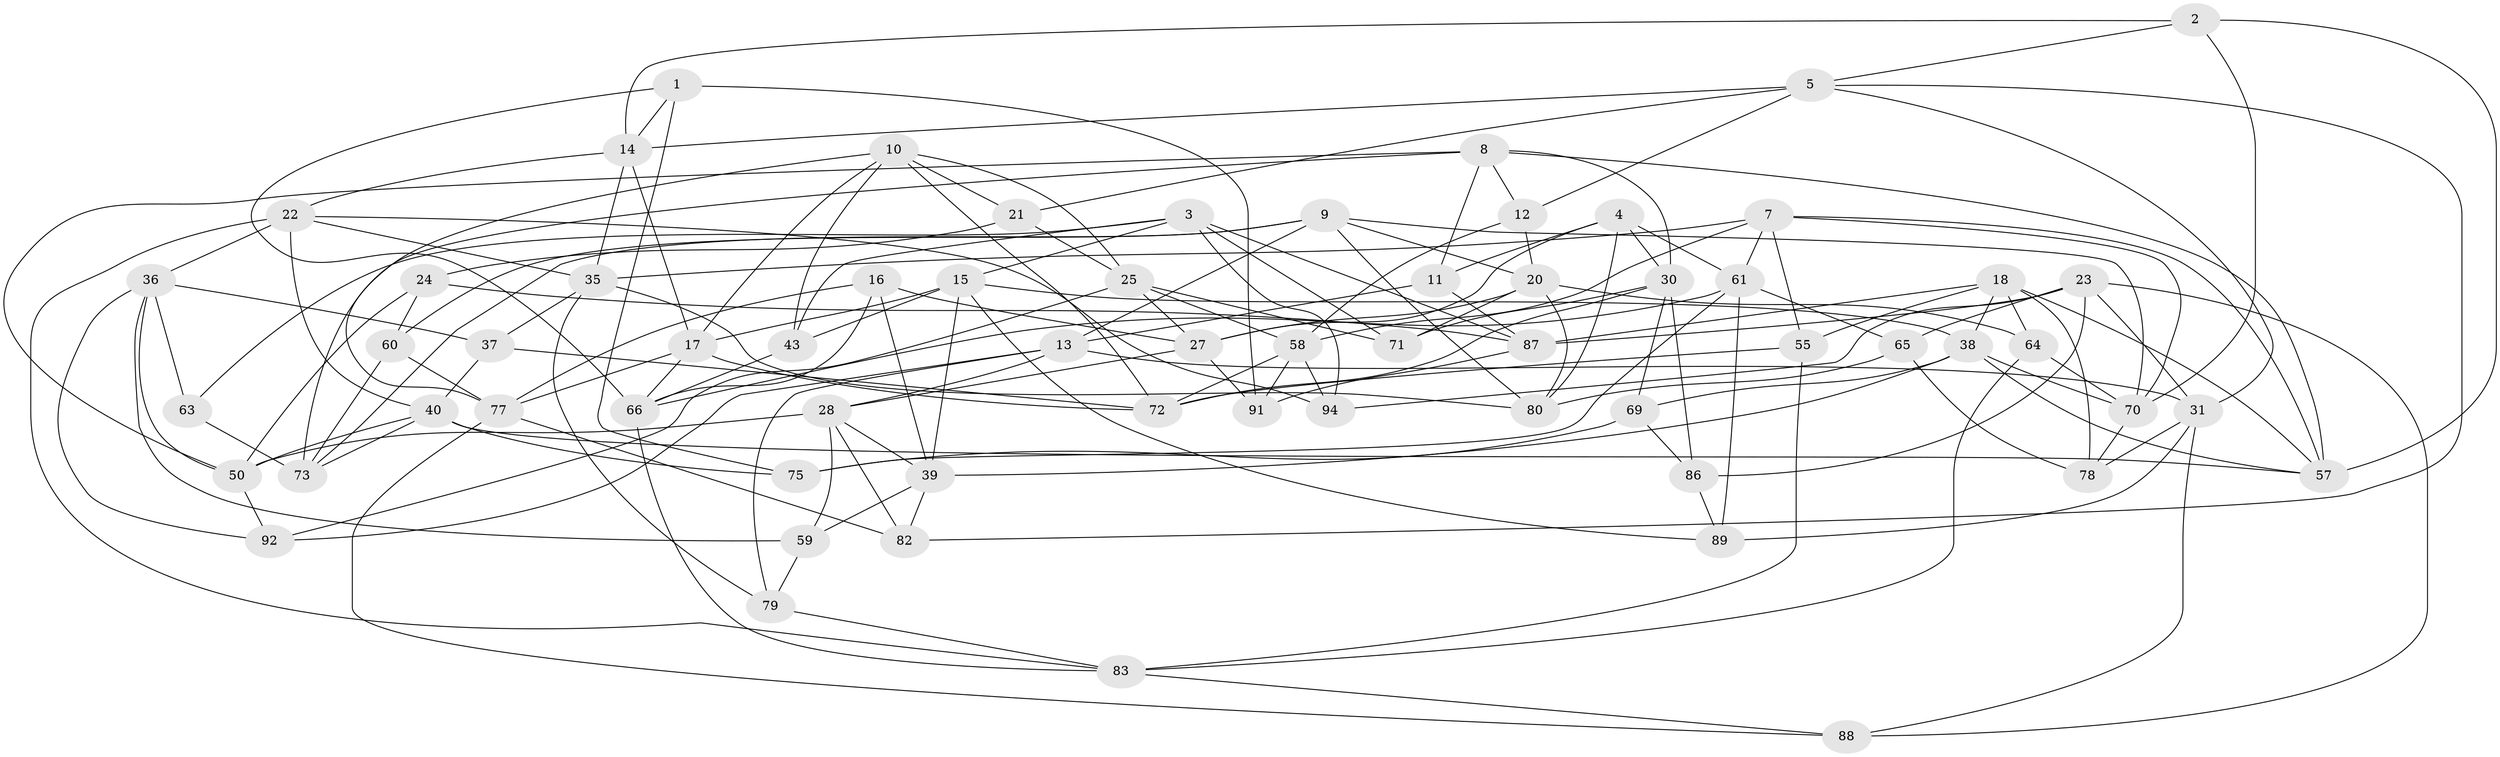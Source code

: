 // original degree distribution, {4: 1.0}
// Generated by graph-tools (version 1.1) at 2025/11/02/27/25 16:11:47]
// undirected, 64 vertices, 163 edges
graph export_dot {
graph [start="1"]
  node [color=gray90,style=filled];
  1;
  2;
  3 [super="+45"];
  4 [super="+47"];
  5 [super="+6"];
  7 [super="+19"];
  8 [super="+26"];
  9 [super="+44"];
  10 [super="+52"];
  11;
  12;
  13 [super="+101"];
  14 [super="+41"];
  15 [super="+97"];
  16;
  17 [super="+32"];
  18 [super="+49"];
  20 [super="+53"];
  21;
  22 [super="+34"];
  23 [super="+54"];
  24;
  25 [super="+51"];
  27 [super="+33"];
  28 [super="+29"];
  30 [super="+100"];
  31 [super="+56"];
  35 [super="+95"];
  36 [super="+42"];
  37;
  38 [super="+48"];
  39 [super="+46"];
  40 [super="+62"];
  43;
  50 [super="+67"];
  55;
  57 [super="+84"];
  58 [super="+74"];
  59;
  60;
  61 [super="+76"];
  63;
  64;
  65;
  66 [super="+68"];
  69;
  70 [super="+90"];
  71;
  72 [super="+85"];
  73 [super="+98"];
  75;
  77 [super="+81"];
  78;
  79;
  80 [super="+99"];
  82;
  83 [super="+93"];
  86;
  87 [super="+96"];
  88;
  89;
  91;
  92;
  94;
  1 -- 75;
  1 -- 91;
  1 -- 14;
  1 -- 66;
  2 -- 70;
  2 -- 57;
  2 -- 14;
  2 -- 5;
  3 -- 87;
  3 -- 71;
  3 -- 63;
  3 -- 43;
  3 -- 94;
  3 -- 15;
  4 -- 30;
  4 -- 61;
  4 -- 80 [weight=2];
  4 -- 11;
  4 -- 27;
  5 -- 21;
  5 -- 12;
  5 -- 82;
  5 -- 14;
  5 -- 31;
  7 -- 58;
  7 -- 57;
  7 -- 70;
  7 -- 55;
  7 -- 61;
  7 -- 35;
  8 -- 11;
  8 -- 30;
  8 -- 73;
  8 -- 12;
  8 -- 57;
  8 -- 50;
  9 -- 20;
  9 -- 60;
  9 -- 80;
  9 -- 70;
  9 -- 73;
  9 -- 13;
  10 -- 21;
  10 -- 25;
  10 -- 17;
  10 -- 43;
  10 -- 77;
  10 -- 72;
  11 -- 13;
  11 -- 87;
  12 -- 58;
  12 -- 20;
  13 -- 28;
  13 -- 92;
  13 -- 79;
  13 -- 31;
  14 -- 17;
  14 -- 22;
  14 -- 35;
  15 -- 43;
  15 -- 89;
  15 -- 39;
  15 -- 17;
  15 -- 38;
  16 -- 39;
  16 -- 66;
  16 -- 77;
  16 -- 27;
  17 -- 77;
  17 -- 66;
  17 -- 72;
  18 -- 38;
  18 -- 55;
  18 -- 64;
  18 -- 57;
  18 -- 78;
  18 -- 87;
  20 -- 80;
  20 -- 27;
  20 -- 64;
  20 -- 71;
  21 -- 24;
  21 -- 25;
  22 -- 94;
  22 -- 40;
  22 -- 83;
  22 -- 35;
  22 -- 36;
  23 -- 65;
  23 -- 86;
  23 -- 88;
  23 -- 94;
  23 -- 31;
  23 -- 87;
  24 -- 87;
  24 -- 60;
  24 -- 50;
  25 -- 92;
  25 -- 58;
  25 -- 27;
  25 -- 71;
  27 -- 91;
  27 -- 28;
  28 -- 39;
  28 -- 59;
  28 -- 50;
  28 -- 82;
  30 -- 72;
  30 -- 71;
  30 -- 69;
  30 -- 86;
  31 -- 89;
  31 -- 88;
  31 -- 78;
  35 -- 79;
  35 -- 80;
  35 -- 37;
  36 -- 59;
  36 -- 63;
  36 -- 50;
  36 -- 37;
  36 -- 92;
  37 -- 72;
  37 -- 40;
  38 -- 69;
  38 -- 57;
  38 -- 70;
  38 -- 39;
  39 -- 82;
  39 -- 59;
  40 -- 57;
  40 -- 75;
  40 -- 50;
  40 -- 73;
  43 -- 66;
  50 -- 92;
  55 -- 83;
  55 -- 72;
  58 -- 91;
  58 -- 94;
  58 -- 72;
  59 -- 79;
  60 -- 73;
  60 -- 77;
  61 -- 75;
  61 -- 65;
  61 -- 89;
  61 -- 66;
  63 -- 73 [weight=2];
  64 -- 83;
  64 -- 70;
  65 -- 78;
  65 -- 80;
  66 -- 83;
  69 -- 86;
  69 -- 75;
  70 -- 78;
  77 -- 88;
  77 -- 82;
  79 -- 83;
  83 -- 88;
  86 -- 89;
  87 -- 91;
}
